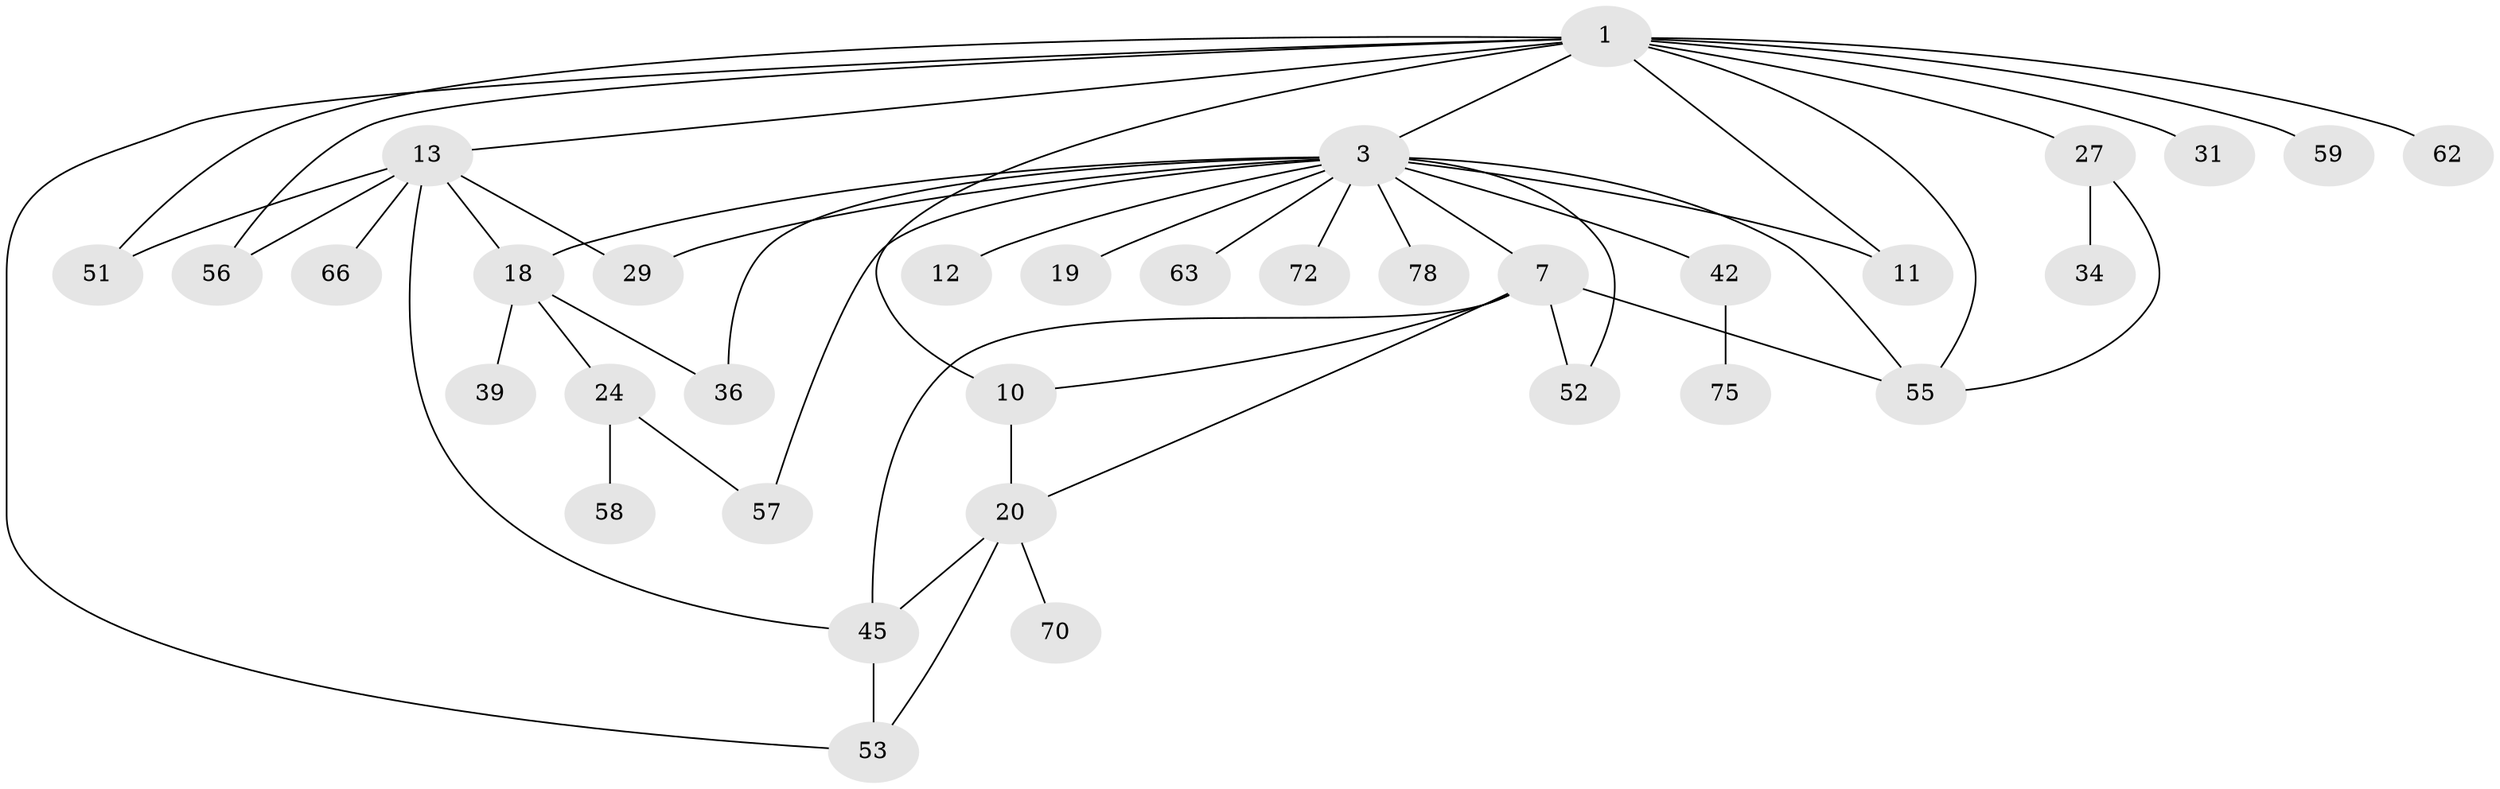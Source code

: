 // original degree distribution, {4: 0.08235294117647059, 6: 0.023529411764705882, 3: 0.3058823529411765, 5: 0.047058823529411764, 2: 0.3058823529411765, 1: 0.23529411764705882}
// Generated by graph-tools (version 1.1) at 2025/17/03/04/25 18:17:09]
// undirected, 34 vertices, 50 edges
graph export_dot {
graph [start="1"]
  node [color=gray90,style=filled];
  1 [super="+15+2"];
  3 [super="+6+16+5+17"];
  7 [super="+25"];
  10 [super="+21"];
  11 [super="+35"];
  12;
  13 [super="+14"];
  18 [super="+32"];
  19 [super="+38"];
  20 [super="+26"];
  24 [super="+46"];
  27 [super="+28"];
  29;
  31 [super="+84"];
  34;
  36 [super="+71+40"];
  39;
  42 [super="+50"];
  45;
  51;
  52;
  53 [super="+85"];
  55 [super="+67"];
  56 [super="+68+64"];
  57 [super="+69"];
  58;
  59;
  62;
  63;
  66 [super="+73"];
  70;
  72;
  75 [super="+77"];
  78;
  1 -- 10;
  1 -- 59;
  1 -- 3;
  1 -- 11;
  1 -- 13;
  1 -- 51;
  1 -- 53;
  1 -- 55;
  1 -- 27;
  1 -- 62;
  1 -- 31;
  1 -- 56;
  3 -- 42 [weight=2];
  3 -- 11;
  3 -- 19;
  3 -- 36 [weight=2];
  3 -- 55;
  3 -- 72;
  3 -- 78 [weight=2];
  3 -- 7;
  3 -- 12;
  3 -- 29;
  3 -- 18;
  3 -- 52;
  3 -- 57;
  3 -- 63;
  7 -- 20;
  7 -- 52;
  7 -- 55;
  7 -- 45;
  7 -- 10;
  10 -- 20;
  13 -- 66;
  13 -- 45;
  13 -- 18;
  13 -- 51;
  13 -- 29;
  13 -- 56;
  18 -- 24;
  18 -- 39;
  18 -- 36;
  20 -- 45;
  20 -- 53;
  20 -- 70;
  24 -- 58;
  24 -- 57;
  27 -- 34;
  27 -- 55;
  42 -- 75;
  45 -- 53;
}
